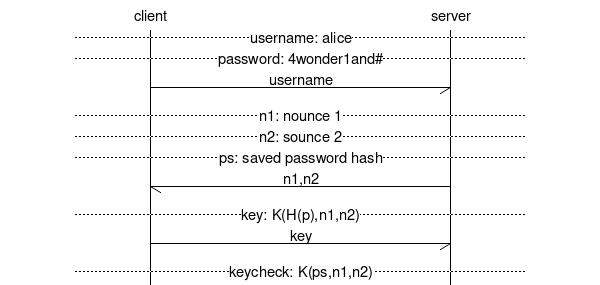 msc {
  client,server;
  --- [ label="username: alice" ];
  --- [ label="password: 4wonder1and#" ];
  client->server [ label="username" ];
  --- [ label="n1: nounce 1" ];
  --- [ label="n2: sounce 2" ];
  --- [ label="ps: saved password hash" ];
  server->client [ label="n1,n2" ];
  --- [ label="key: K(H(p),n1,n2)" ];
  client->server [ label="key" ];
  --- [ label="keycheck: K(ps,n1,n2)" ];
}
